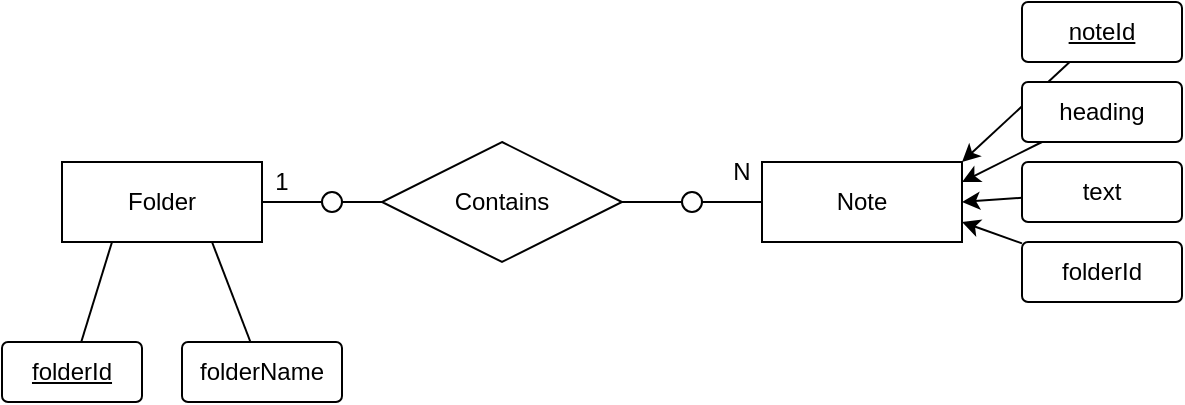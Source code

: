 <mxfile version="28.0.7">
  <diagram name="Side-1" id="0cK1oDS4l7_4EOnZ9Fdz">
    <mxGraphModel dx="679" dy="361" grid="1" gridSize="10" guides="1" tooltips="1" connect="1" arrows="1" fold="1" page="1" pageScale="1" pageWidth="827" pageHeight="1169" math="0" shadow="0">
      <root>
        <mxCell id="0" />
        <mxCell id="1" parent="0" />
        <mxCell id="DprlMV0wo7o3BL7TY_Hx-9" value="" style="edgeStyle=orthogonalEdgeStyle;rounded=0;orthogonalLoop=1;jettySize=auto;html=1;endArrow=none;endFill=0;" edge="1" parent="1" source="DprlMV0wo7o3BL7TY_Hx-13" target="DprlMV0wo7o3BL7TY_Hx-3">
          <mxGeometry relative="1" as="geometry" />
        </mxCell>
        <mxCell id="DprlMV0wo7o3BL7TY_Hx-1" value="Folder" style="whiteSpace=wrap;html=1;align=center;" vertex="1" parent="1">
          <mxGeometry x="210" y="230" width="100" height="40" as="geometry" />
        </mxCell>
        <mxCell id="DprlMV0wo7o3BL7TY_Hx-2" value="Note" style="whiteSpace=wrap;html=1;align=center;" vertex="1" parent="1">
          <mxGeometry x="560" y="230" width="100" height="40" as="geometry" />
        </mxCell>
        <mxCell id="DprlMV0wo7o3BL7TY_Hx-5" style="edgeStyle=orthogonalEdgeStyle;rounded=0;orthogonalLoop=1;jettySize=auto;html=1;endArrow=none;endFill=0;" edge="1" parent="1" source="DprlMV0wo7o3BL7TY_Hx-10" target="DprlMV0wo7o3BL7TY_Hx-2">
          <mxGeometry relative="1" as="geometry" />
        </mxCell>
        <mxCell id="DprlMV0wo7o3BL7TY_Hx-6" style="edgeStyle=orthogonalEdgeStyle;rounded=0;orthogonalLoop=1;jettySize=auto;html=1;entryX=1;entryY=0.5;entryDx=0;entryDy=0;endArrow=none;endFill=0;" edge="1" parent="1" target="DprlMV0wo7o3BL7TY_Hx-1">
          <mxGeometry relative="1" as="geometry">
            <mxPoint x="320" y="250" as="sourcePoint" />
            <Array as="points" />
          </mxGeometry>
        </mxCell>
        <mxCell id="DprlMV0wo7o3BL7TY_Hx-3" value="Contains" style="shape=rhombus;perimeter=rhombusPerimeter;whiteSpace=wrap;html=1;align=center;" vertex="1" parent="1">
          <mxGeometry x="370" y="220" width="120" height="60" as="geometry" />
        </mxCell>
        <mxCell id="DprlMV0wo7o3BL7TY_Hx-11" value="" style="edgeStyle=orthogonalEdgeStyle;rounded=0;orthogonalLoop=1;jettySize=auto;html=1;endArrow=none;endFill=0;" edge="1" parent="1" source="DprlMV0wo7o3BL7TY_Hx-3" target="DprlMV0wo7o3BL7TY_Hx-10">
          <mxGeometry relative="1" as="geometry">
            <mxPoint x="490" y="250" as="sourcePoint" />
            <mxPoint x="580" y="250" as="targetPoint" />
          </mxGeometry>
        </mxCell>
        <mxCell id="DprlMV0wo7o3BL7TY_Hx-10" value="" style="ellipse;whiteSpace=wrap;html=1;aspect=fixed;" vertex="1" parent="1">
          <mxGeometry x="520" y="245" width="10" height="10" as="geometry" />
        </mxCell>
        <mxCell id="DprlMV0wo7o3BL7TY_Hx-16" value="" style="edgeStyle=orthogonalEdgeStyle;rounded=0;orthogonalLoop=1;jettySize=auto;html=1;endArrow=none;endFill=0;" edge="1" parent="1" source="DprlMV0wo7o3BL7TY_Hx-1" target="DprlMV0wo7o3BL7TY_Hx-13">
          <mxGeometry relative="1" as="geometry">
            <mxPoint x="300" y="250" as="sourcePoint" />
            <mxPoint x="370" y="250" as="targetPoint" />
          </mxGeometry>
        </mxCell>
        <mxCell id="DprlMV0wo7o3BL7TY_Hx-13" value="" style="ellipse;whiteSpace=wrap;html=1;aspect=fixed;" vertex="1" parent="1">
          <mxGeometry x="340" y="245" width="10" height="10" as="geometry" />
        </mxCell>
        <mxCell id="DprlMV0wo7o3BL7TY_Hx-20" style="rounded=0;orthogonalLoop=1;jettySize=auto;html=1;entryX=0.25;entryY=1;entryDx=0;entryDy=0;endArrow=none;endFill=0;" edge="1" parent="1" source="DprlMV0wo7o3BL7TY_Hx-17" target="DprlMV0wo7o3BL7TY_Hx-1">
          <mxGeometry relative="1" as="geometry" />
        </mxCell>
        <mxCell id="DprlMV0wo7o3BL7TY_Hx-17" value="&lt;u&gt;folderId&lt;/u&gt;" style="rounded=1;arcSize=10;whiteSpace=wrap;html=1;align=center;" vertex="1" parent="1">
          <mxGeometry x="180" y="320" width="70" height="30" as="geometry" />
        </mxCell>
        <mxCell id="DprlMV0wo7o3BL7TY_Hx-19" style="rounded=0;orthogonalLoop=1;jettySize=auto;html=1;entryX=0.75;entryY=1;entryDx=0;entryDy=0;endArrow=none;endFill=0;" edge="1" parent="1" source="DprlMV0wo7o3BL7TY_Hx-18" target="DprlMV0wo7o3BL7TY_Hx-1">
          <mxGeometry relative="1" as="geometry" />
        </mxCell>
        <mxCell id="DprlMV0wo7o3BL7TY_Hx-18" value="folderName" style="rounded=1;arcSize=10;whiteSpace=wrap;html=1;align=center;" vertex="1" parent="1">
          <mxGeometry x="270" y="320" width="80" height="30" as="geometry" />
        </mxCell>
        <mxCell id="DprlMV0wo7o3BL7TY_Hx-23" style="rounded=0;orthogonalLoop=1;jettySize=auto;html=1;" edge="1" parent="1" source="DprlMV0wo7o3BL7TY_Hx-22">
          <mxGeometry relative="1" as="geometry">
            <mxPoint x="660" y="230" as="targetPoint" />
          </mxGeometry>
        </mxCell>
        <mxCell id="DprlMV0wo7o3BL7TY_Hx-22" value="&lt;u&gt;noteId&lt;/u&gt;" style="rounded=1;arcSize=10;whiteSpace=wrap;html=1;align=center;" vertex="1" parent="1">
          <mxGeometry x="690" y="150" width="80" height="30" as="geometry" />
        </mxCell>
        <mxCell id="DprlMV0wo7o3BL7TY_Hx-25" style="rounded=0;orthogonalLoop=1;jettySize=auto;html=1;entryX=1;entryY=0.25;entryDx=0;entryDy=0;" edge="1" parent="1" source="DprlMV0wo7o3BL7TY_Hx-24" target="DprlMV0wo7o3BL7TY_Hx-2">
          <mxGeometry relative="1" as="geometry" />
        </mxCell>
        <mxCell id="DprlMV0wo7o3BL7TY_Hx-24" value="heading" style="rounded=1;arcSize=10;whiteSpace=wrap;html=1;align=center;" vertex="1" parent="1">
          <mxGeometry x="690" y="190" width="80" height="30" as="geometry" />
        </mxCell>
        <mxCell id="DprlMV0wo7o3BL7TY_Hx-27" style="rounded=0;orthogonalLoop=1;jettySize=auto;html=1;entryX=1;entryY=0.5;entryDx=0;entryDy=0;" edge="1" parent="1" source="DprlMV0wo7o3BL7TY_Hx-26" target="DprlMV0wo7o3BL7TY_Hx-2">
          <mxGeometry relative="1" as="geometry" />
        </mxCell>
        <mxCell id="DprlMV0wo7o3BL7TY_Hx-26" value="text" style="rounded=1;arcSize=10;whiteSpace=wrap;html=1;align=center;" vertex="1" parent="1">
          <mxGeometry x="690" y="230" width="80" height="30" as="geometry" />
        </mxCell>
        <mxCell id="DprlMV0wo7o3BL7TY_Hx-29" style="rounded=0;orthogonalLoop=1;jettySize=auto;html=1;entryX=1;entryY=0.75;entryDx=0;entryDy=0;" edge="1" parent="1" source="DprlMV0wo7o3BL7TY_Hx-28" target="DprlMV0wo7o3BL7TY_Hx-2">
          <mxGeometry relative="1" as="geometry" />
        </mxCell>
        <mxCell id="DprlMV0wo7o3BL7TY_Hx-28" value="folderId" style="rounded=1;arcSize=10;whiteSpace=wrap;html=1;align=center;" vertex="1" parent="1">
          <mxGeometry x="690" y="270" width="80" height="30" as="geometry" />
        </mxCell>
        <mxCell id="DprlMV0wo7o3BL7TY_Hx-30" value="N" style="text;html=1;align=center;verticalAlign=middle;whiteSpace=wrap;rounded=0;" vertex="1" parent="1">
          <mxGeometry x="540" y="225" width="20" height="20" as="geometry" />
        </mxCell>
        <mxCell id="DprlMV0wo7o3BL7TY_Hx-31" value="1" style="text;html=1;align=center;verticalAlign=middle;whiteSpace=wrap;rounded=0;" vertex="1" parent="1">
          <mxGeometry x="310" y="230" width="20" height="20" as="geometry" />
        </mxCell>
      </root>
    </mxGraphModel>
  </diagram>
</mxfile>
